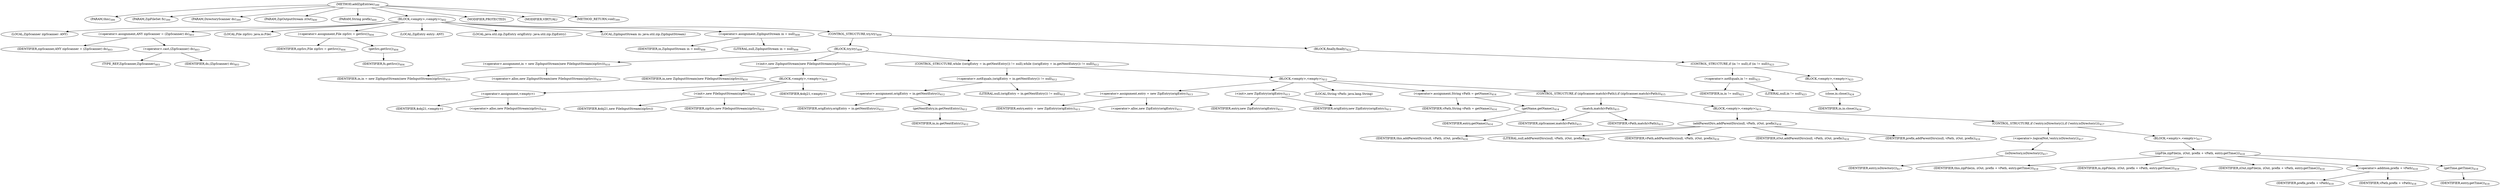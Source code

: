 digraph "addZipEntries" {  
"935" [label = <(METHOD,addZipEntries)<SUB>399</SUB>> ]
"49" [label = <(PARAM,this)<SUB>399</SUB>> ]
"936" [label = <(PARAM,ZipFileSet fs)<SUB>399</SUB>> ]
"937" [label = <(PARAM,DirectoryScanner ds)<SUB>399</SUB>> ]
"938" [label = <(PARAM,ZipOutputStream zOut)<SUB>400</SUB>> ]
"939" [label = <(PARAM,String prefix)<SUB>400</SUB>> ]
"940" [label = <(BLOCK,&lt;empty&gt;,&lt;empty&gt;)<SUB>402</SUB>> ]
"941" [label = <(LOCAL,ZipScanner zipScanner: ANY)> ]
"942" [label = <(&lt;operator&gt;.assignment,ANY zipScanner = (ZipScanner) ds)<SUB>403</SUB>> ]
"943" [label = <(IDENTIFIER,zipScanner,ANY zipScanner = (ZipScanner) ds)<SUB>403</SUB>> ]
"944" [label = <(&lt;operator&gt;.cast,(ZipScanner) ds)<SUB>403</SUB>> ]
"945" [label = <(TYPE_REF,ZipScanner,ZipScanner)<SUB>403</SUB>> ]
"946" [label = <(IDENTIFIER,ds,(ZipScanner) ds)<SUB>403</SUB>> ]
"947" [label = <(LOCAL,File zipSrc: java.io.File)> ]
"948" [label = <(&lt;operator&gt;.assignment,File zipSrc = getSrc())<SUB>404</SUB>> ]
"949" [label = <(IDENTIFIER,zipSrc,File zipSrc = getSrc())<SUB>404</SUB>> ]
"950" [label = <(getSrc,getSrc())<SUB>404</SUB>> ]
"951" [label = <(IDENTIFIER,fs,getSrc())<SUB>404</SUB>> ]
"47" [label = <(LOCAL,ZipEntry entry: ANY)> ]
"952" [label = <(LOCAL,java.util.zip.ZipEntry origEntry: java.util.zip.ZipEntry)> ]
"45" [label = <(LOCAL,ZipInputStream in: java.util.zip.ZipInputStream)> ]
"953" [label = <(&lt;operator&gt;.assignment,ZipInputStream in = null)<SUB>408</SUB>> ]
"954" [label = <(IDENTIFIER,in,ZipInputStream in = null)<SUB>408</SUB>> ]
"955" [label = <(LITERAL,null,ZipInputStream in = null)<SUB>408</SUB>> ]
"956" [label = <(CONTROL_STRUCTURE,try,try)<SUB>409</SUB>> ]
"957" [label = <(BLOCK,try,try)<SUB>409</SUB>> ]
"958" [label = <(&lt;operator&gt;.assignment,in = new ZipInputStream(new FileInputStream(zipSrc)))<SUB>410</SUB>> ]
"959" [label = <(IDENTIFIER,in,in = new ZipInputStream(new FileInputStream(zipSrc)))<SUB>410</SUB>> ]
"960" [label = <(&lt;operator&gt;.alloc,new ZipInputStream(new FileInputStream(zipSrc)))<SUB>410</SUB>> ]
"961" [label = <(&lt;init&gt;,new ZipInputStream(new FileInputStream(zipSrc)))<SUB>410</SUB>> ]
"44" [label = <(IDENTIFIER,in,new ZipInputStream(new FileInputStream(zipSrc)))<SUB>410</SUB>> ]
"962" [label = <(BLOCK,&lt;empty&gt;,&lt;empty&gt;)<SUB>410</SUB>> ]
"963" [label = <(&lt;operator&gt;.assignment,&lt;empty&gt;)> ]
"964" [label = <(IDENTIFIER,$obj21,&lt;empty&gt;)> ]
"965" [label = <(&lt;operator&gt;.alloc,new FileInputStream(zipSrc))<SUB>410</SUB>> ]
"966" [label = <(&lt;init&gt;,new FileInputStream(zipSrc))<SUB>410</SUB>> ]
"967" [label = <(IDENTIFIER,$obj21,new FileInputStream(zipSrc))> ]
"968" [label = <(IDENTIFIER,zipSrc,new FileInputStream(zipSrc))<SUB>410</SUB>> ]
"969" [label = <(IDENTIFIER,$obj21,&lt;empty&gt;)> ]
"970" [label = <(CONTROL_STRUCTURE,while ((origEntry = in.getNextEntry()) != null),while ((origEntry = in.getNextEntry()) != null))<SUB>412</SUB>> ]
"971" [label = <(&lt;operator&gt;.notEquals,(origEntry = in.getNextEntry()) != null)<SUB>412</SUB>> ]
"972" [label = <(&lt;operator&gt;.assignment,origEntry = in.getNextEntry())<SUB>412</SUB>> ]
"973" [label = <(IDENTIFIER,origEntry,origEntry = in.getNextEntry())<SUB>412</SUB>> ]
"974" [label = <(getNextEntry,in.getNextEntry())<SUB>412</SUB>> ]
"975" [label = <(IDENTIFIER,in,in.getNextEntry())<SUB>412</SUB>> ]
"976" [label = <(LITERAL,null,(origEntry = in.getNextEntry()) != null)<SUB>412</SUB>> ]
"977" [label = <(BLOCK,&lt;empty&gt;,&lt;empty&gt;)<SUB>412</SUB>> ]
"978" [label = <(&lt;operator&gt;.assignment,entry = new ZipEntry(origEntry))<SUB>413</SUB>> ]
"979" [label = <(IDENTIFIER,entry,entry = new ZipEntry(origEntry))<SUB>413</SUB>> ]
"980" [label = <(&lt;operator&gt;.alloc,new ZipEntry(origEntry))<SUB>413</SUB>> ]
"981" [label = <(&lt;init&gt;,new ZipEntry(origEntry))<SUB>413</SUB>> ]
"46" [label = <(IDENTIFIER,entry,new ZipEntry(origEntry))<SUB>413</SUB>> ]
"982" [label = <(IDENTIFIER,origEntry,new ZipEntry(origEntry))<SUB>413</SUB>> ]
"983" [label = <(LOCAL,String vPath: java.lang.String)> ]
"984" [label = <(&lt;operator&gt;.assignment,String vPath = getName())<SUB>414</SUB>> ]
"985" [label = <(IDENTIFIER,vPath,String vPath = getName())<SUB>414</SUB>> ]
"986" [label = <(getName,getName())<SUB>414</SUB>> ]
"987" [label = <(IDENTIFIER,entry,getName())<SUB>414</SUB>> ]
"988" [label = <(CONTROL_STRUCTURE,if (zipScanner.match(vPath)),if (zipScanner.match(vPath)))<SUB>415</SUB>> ]
"989" [label = <(match,match(vPath))<SUB>415</SUB>> ]
"990" [label = <(IDENTIFIER,zipScanner,match(vPath))<SUB>415</SUB>> ]
"991" [label = <(IDENTIFIER,vPath,match(vPath))<SUB>415</SUB>> ]
"992" [label = <(BLOCK,&lt;empty&gt;,&lt;empty&gt;)<SUB>415</SUB>> ]
"993" [label = <(addParentDirs,addParentDirs(null, vPath, zOut, prefix))<SUB>416</SUB>> ]
"48" [label = <(IDENTIFIER,this,addParentDirs(null, vPath, zOut, prefix))<SUB>416</SUB>> ]
"994" [label = <(LITERAL,null,addParentDirs(null, vPath, zOut, prefix))<SUB>416</SUB>> ]
"995" [label = <(IDENTIFIER,vPath,addParentDirs(null, vPath, zOut, prefix))<SUB>416</SUB>> ]
"996" [label = <(IDENTIFIER,zOut,addParentDirs(null, vPath, zOut, prefix))<SUB>416</SUB>> ]
"997" [label = <(IDENTIFIER,prefix,addParentDirs(null, vPath, zOut, prefix))<SUB>416</SUB>> ]
"998" [label = <(CONTROL_STRUCTURE,if (!entry.isDirectory()),if (!entry.isDirectory()))<SUB>417</SUB>> ]
"999" [label = <(&lt;operator&gt;.logicalNot,!entry.isDirectory())<SUB>417</SUB>> ]
"1000" [label = <(isDirectory,isDirectory())<SUB>417</SUB>> ]
"1001" [label = <(IDENTIFIER,entry,isDirectory())<SUB>417</SUB>> ]
"1002" [label = <(BLOCK,&lt;empty&gt;,&lt;empty&gt;)<SUB>417</SUB>> ]
"1003" [label = <(zipFile,zipFile(in, zOut, prefix + vPath, entry.getTime()))<SUB>418</SUB>> ]
"50" [label = <(IDENTIFIER,this,zipFile(in, zOut, prefix + vPath, entry.getTime()))<SUB>418</SUB>> ]
"1004" [label = <(IDENTIFIER,in,zipFile(in, zOut, prefix + vPath, entry.getTime()))<SUB>418</SUB>> ]
"1005" [label = <(IDENTIFIER,zOut,zipFile(in, zOut, prefix + vPath, entry.getTime()))<SUB>418</SUB>> ]
"1006" [label = <(&lt;operator&gt;.addition,prefix + vPath)<SUB>418</SUB>> ]
"1007" [label = <(IDENTIFIER,prefix,prefix + vPath)<SUB>418</SUB>> ]
"1008" [label = <(IDENTIFIER,vPath,prefix + vPath)<SUB>418</SUB>> ]
"1009" [label = <(getTime,getTime())<SUB>418</SUB>> ]
"1010" [label = <(IDENTIFIER,entry,getTime())<SUB>418</SUB>> ]
"1011" [label = <(BLOCK,finally,finally)<SUB>422</SUB>> ]
"1012" [label = <(CONTROL_STRUCTURE,if (in != null),if (in != null))<SUB>423</SUB>> ]
"1013" [label = <(&lt;operator&gt;.notEquals,in != null)<SUB>423</SUB>> ]
"1014" [label = <(IDENTIFIER,in,in != null)<SUB>423</SUB>> ]
"1015" [label = <(LITERAL,null,in != null)<SUB>423</SUB>> ]
"1016" [label = <(BLOCK,&lt;empty&gt;,&lt;empty&gt;)<SUB>423</SUB>> ]
"1017" [label = <(close,in.close())<SUB>424</SUB>> ]
"1018" [label = <(IDENTIFIER,in,in.close())<SUB>424</SUB>> ]
"1019" [label = <(MODIFIER,PROTECTED)> ]
"1020" [label = <(MODIFIER,VIRTUAL)> ]
"1021" [label = <(METHOD_RETURN,void)<SUB>399</SUB>> ]
  "935" -> "49" 
  "935" -> "936" 
  "935" -> "937" 
  "935" -> "938" 
  "935" -> "939" 
  "935" -> "940" 
  "935" -> "1019" 
  "935" -> "1020" 
  "935" -> "1021" 
  "940" -> "941" 
  "940" -> "942" 
  "940" -> "947" 
  "940" -> "948" 
  "940" -> "47" 
  "940" -> "952" 
  "940" -> "45" 
  "940" -> "953" 
  "940" -> "956" 
  "942" -> "943" 
  "942" -> "944" 
  "944" -> "945" 
  "944" -> "946" 
  "948" -> "949" 
  "948" -> "950" 
  "950" -> "951" 
  "953" -> "954" 
  "953" -> "955" 
  "956" -> "957" 
  "956" -> "1011" 
  "957" -> "958" 
  "957" -> "961" 
  "957" -> "970" 
  "958" -> "959" 
  "958" -> "960" 
  "961" -> "44" 
  "961" -> "962" 
  "962" -> "963" 
  "962" -> "966" 
  "962" -> "969" 
  "963" -> "964" 
  "963" -> "965" 
  "966" -> "967" 
  "966" -> "968" 
  "970" -> "971" 
  "970" -> "977" 
  "971" -> "972" 
  "971" -> "976" 
  "972" -> "973" 
  "972" -> "974" 
  "974" -> "975" 
  "977" -> "978" 
  "977" -> "981" 
  "977" -> "983" 
  "977" -> "984" 
  "977" -> "988" 
  "978" -> "979" 
  "978" -> "980" 
  "981" -> "46" 
  "981" -> "982" 
  "984" -> "985" 
  "984" -> "986" 
  "986" -> "987" 
  "988" -> "989" 
  "988" -> "992" 
  "989" -> "990" 
  "989" -> "991" 
  "992" -> "993" 
  "992" -> "998" 
  "993" -> "48" 
  "993" -> "994" 
  "993" -> "995" 
  "993" -> "996" 
  "993" -> "997" 
  "998" -> "999" 
  "998" -> "1002" 
  "999" -> "1000" 
  "1000" -> "1001" 
  "1002" -> "1003" 
  "1003" -> "50" 
  "1003" -> "1004" 
  "1003" -> "1005" 
  "1003" -> "1006" 
  "1003" -> "1009" 
  "1006" -> "1007" 
  "1006" -> "1008" 
  "1009" -> "1010" 
  "1011" -> "1012" 
  "1012" -> "1013" 
  "1012" -> "1016" 
  "1013" -> "1014" 
  "1013" -> "1015" 
  "1016" -> "1017" 
  "1017" -> "1018" 
}
